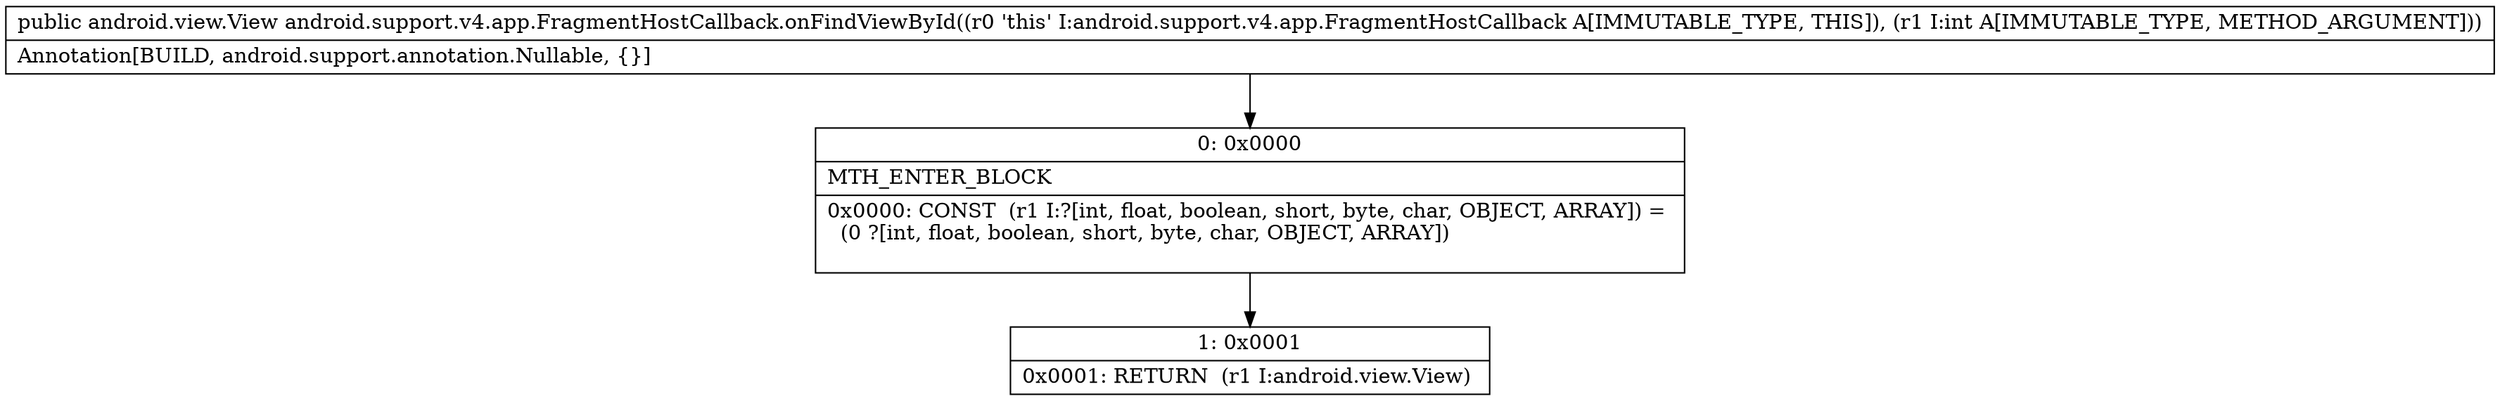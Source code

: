 digraph "CFG forandroid.support.v4.app.FragmentHostCallback.onFindViewById(I)Landroid\/view\/View;" {
Node_0 [shape=record,label="{0\:\ 0x0000|MTH_ENTER_BLOCK\l|0x0000: CONST  (r1 I:?[int, float, boolean, short, byte, char, OBJECT, ARRAY]) = \l  (0 ?[int, float, boolean, short, byte, char, OBJECT, ARRAY])\l \l}"];
Node_1 [shape=record,label="{1\:\ 0x0001|0x0001: RETURN  (r1 I:android.view.View) \l}"];
MethodNode[shape=record,label="{public android.view.View android.support.v4.app.FragmentHostCallback.onFindViewById((r0 'this' I:android.support.v4.app.FragmentHostCallback A[IMMUTABLE_TYPE, THIS]), (r1 I:int A[IMMUTABLE_TYPE, METHOD_ARGUMENT]))  | Annotation[BUILD, android.support.annotation.Nullable, \{\}]\l}"];
MethodNode -> Node_0;
Node_0 -> Node_1;
}

